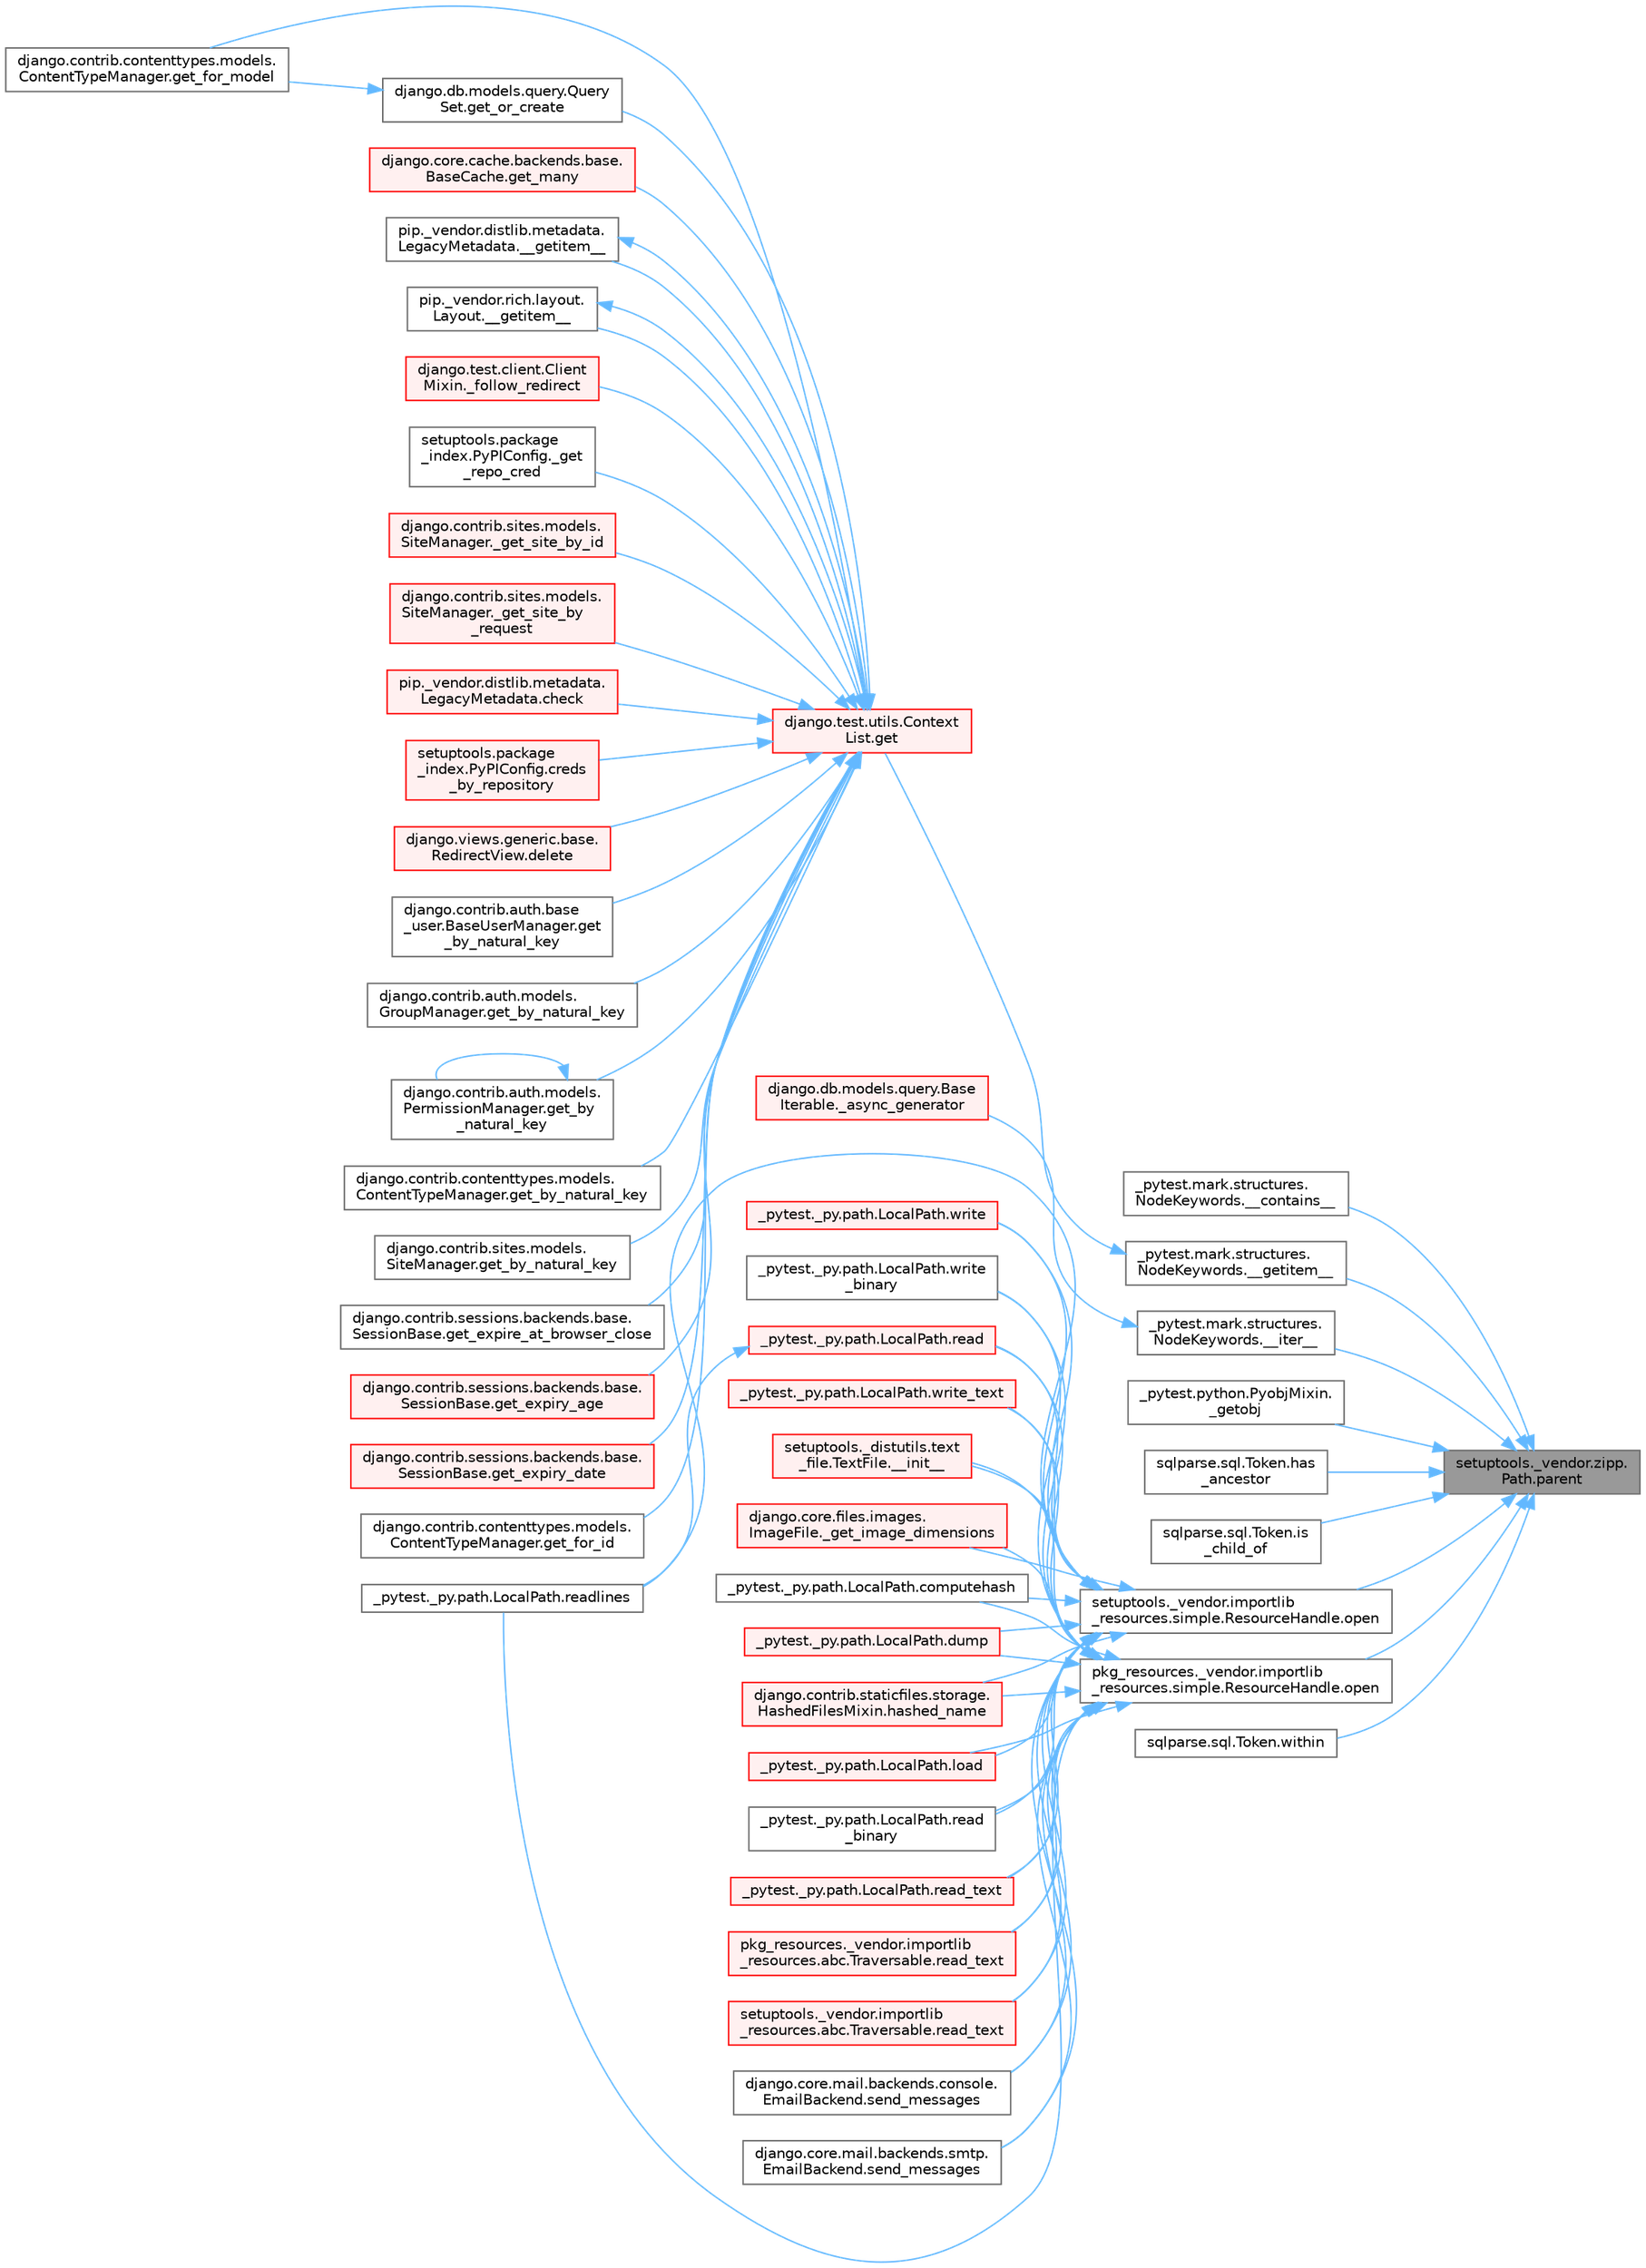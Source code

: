 digraph "setuptools._vendor.zipp.Path.parent"
{
 // LATEX_PDF_SIZE
  bgcolor="transparent";
  edge [fontname=Helvetica,fontsize=10,labelfontname=Helvetica,labelfontsize=10];
  node [fontname=Helvetica,fontsize=10,shape=box,height=0.2,width=0.4];
  rankdir="RL";
  Node1 [id="Node000001",label="setuptools._vendor.zipp.\lPath.parent",height=0.2,width=0.4,color="gray40", fillcolor="grey60", style="filled", fontcolor="black",tooltip=" "];
  Node1 -> Node2 [id="edge1_Node000001_Node000002",dir="back",color="steelblue1",style="solid",tooltip=" "];
  Node2 [id="Node000002",label="_pytest.mark.structures.\lNodeKeywords.__contains__",height=0.2,width=0.4,color="grey40", fillcolor="white", style="filled",URL="$class__pytest_1_1mark_1_1structures_1_1_node_keywords.html#a99f7b4075c37b54491e2c0293fe67419",tooltip=" "];
  Node1 -> Node3 [id="edge2_Node000001_Node000003",dir="back",color="steelblue1",style="solid",tooltip=" "];
  Node3 [id="Node000003",label="_pytest.mark.structures.\lNodeKeywords.__getitem__",height=0.2,width=0.4,color="grey40", fillcolor="white", style="filled",URL="$class__pytest_1_1mark_1_1structures_1_1_node_keywords.html#a6c1cff932f4288e6e135fde7bb0a9de5",tooltip=" "];
  Node3 -> Node4 [id="edge3_Node000003_Node000004",dir="back",color="steelblue1",style="solid",tooltip=" "];
  Node4 [id="Node000004",label="django.test.utils.Context\lList.get",height=0.2,width=0.4,color="red", fillcolor="#FFF0F0", style="filled",URL="$classdjango_1_1test_1_1utils_1_1_context_list.html#a1797663a8ac92f44dcb9ad281a896842",tooltip=" "];
  Node4 -> Node5 [id="edge4_Node000004_Node000005",dir="back",color="steelblue1",style="solid",tooltip=" "];
  Node5 [id="Node000005",label="pip._vendor.distlib.metadata.\lLegacyMetadata.__getitem__",height=0.2,width=0.4,color="grey40", fillcolor="white", style="filled",URL="$classpip_1_1__vendor_1_1distlib_1_1metadata_1_1_legacy_metadata.html#a4bbfa90e12a85ff919edb328c979731c",tooltip=" "];
  Node5 -> Node4 [id="edge5_Node000005_Node000004",dir="back",color="steelblue1",style="solid",tooltip=" "];
  Node4 -> Node6 [id="edge6_Node000004_Node000006",dir="back",color="steelblue1",style="solid",tooltip=" "];
  Node6 [id="Node000006",label="pip._vendor.rich.layout.\lLayout.__getitem__",height=0.2,width=0.4,color="grey40", fillcolor="white", style="filled",URL="$classpip_1_1__vendor_1_1rich_1_1layout_1_1_layout.html#add0ab2d771b738c1d8f491d5fc922238",tooltip=" "];
  Node6 -> Node4 [id="edge7_Node000006_Node000004",dir="back",color="steelblue1",style="solid",tooltip=" "];
  Node4 -> Node7 [id="edge8_Node000004_Node000007",dir="back",color="steelblue1",style="solid",tooltip=" "];
  Node7 [id="Node000007",label="django.test.client.Client\lMixin._follow_redirect",height=0.2,width=0.4,color="red", fillcolor="#FFF0F0", style="filled",URL="$classdjango_1_1test_1_1client_1_1_client_mixin.html#a8ef9c674c0e06268a84a19666287c660",tooltip=" "];
  Node4 -> Node1786 [id="edge9_Node000004_Node001786",dir="back",color="steelblue1",style="solid",tooltip=" "];
  Node1786 [id="Node001786",label="setuptools.package\l_index.PyPIConfig._get\l_repo_cred",height=0.2,width=0.4,color="grey40", fillcolor="white", style="filled",URL="$classsetuptools_1_1package__index_1_1_py_p_i_config.html#ae131b3373b6208486cc5f156eaa7265a",tooltip=" "];
  Node4 -> Node1787 [id="edge10_Node000004_Node001787",dir="back",color="steelblue1",style="solid",tooltip=" "];
  Node1787 [id="Node001787",label="django.contrib.sites.models.\lSiteManager._get_site_by_id",height=0.2,width=0.4,color="red", fillcolor="#FFF0F0", style="filled",URL="$classdjango_1_1contrib_1_1sites_1_1models_1_1_site_manager.html#aa2caa86610079c1d43d51ecd4eeffdfd",tooltip=" "];
  Node4 -> Node1789 [id="edge11_Node000004_Node001789",dir="back",color="steelblue1",style="solid",tooltip=" "];
  Node1789 [id="Node001789",label="django.contrib.sites.models.\lSiteManager._get_site_by\l_request",height=0.2,width=0.4,color="red", fillcolor="#FFF0F0", style="filled",URL="$classdjango_1_1contrib_1_1sites_1_1models_1_1_site_manager.html#afe4ac1f1603e7bc2e95bd348c30e9d81",tooltip=" "];
  Node4 -> Node1790 [id="edge12_Node000004_Node001790",dir="back",color="steelblue1",style="solid",tooltip=" "];
  Node1790 [id="Node001790",label="pip._vendor.distlib.metadata.\lLegacyMetadata.check",height=0.2,width=0.4,color="red", fillcolor="#FFF0F0", style="filled",URL="$classpip_1_1__vendor_1_1distlib_1_1metadata_1_1_legacy_metadata.html#a9f3d75961911af2473c8092d354b3d85",tooltip=" "];
  Node4 -> Node1791 [id="edge13_Node000004_Node001791",dir="back",color="steelblue1",style="solid",tooltip=" "];
  Node1791 [id="Node001791",label="setuptools.package\l_index.PyPIConfig.creds\l_by_repository",height=0.2,width=0.4,color="red", fillcolor="#FFF0F0", style="filled",URL="$classsetuptools_1_1package__index_1_1_py_p_i_config.html#a277b3e89479d171582044b5f9eb920a0",tooltip=" "];
  Node4 -> Node1793 [id="edge14_Node000004_Node001793",dir="back",color="steelblue1",style="solid",tooltip=" "];
  Node1793 [id="Node001793",label="django.views.generic.base.\lRedirectView.delete",height=0.2,width=0.4,color="red", fillcolor="#FFF0F0", style="filled",URL="$classdjango_1_1views_1_1generic_1_1base_1_1_redirect_view.html#a7060a2e85ff141d1950dd42e436fb9f1",tooltip=" "];
  Node4 -> Node1794 [id="edge15_Node000004_Node001794",dir="back",color="steelblue1",style="solid",tooltip=" "];
  Node1794 [id="Node001794",label="django.contrib.auth.base\l_user.BaseUserManager.get\l_by_natural_key",height=0.2,width=0.4,color="grey40", fillcolor="white", style="filled",URL="$classdjango_1_1contrib_1_1auth_1_1base__user_1_1_base_user_manager.html#a9e0cf0e3651ecbe163d9f87b076b0bf9",tooltip=" "];
  Node4 -> Node1795 [id="edge16_Node000004_Node001795",dir="back",color="steelblue1",style="solid",tooltip=" "];
  Node1795 [id="Node001795",label="django.contrib.auth.models.\lGroupManager.get_by_natural_key",height=0.2,width=0.4,color="grey40", fillcolor="white", style="filled",URL="$classdjango_1_1contrib_1_1auth_1_1models_1_1_group_manager.html#af57a9a2ac1ef277ef6f1956f9d25293e",tooltip=" "];
  Node4 -> Node1796 [id="edge17_Node000004_Node001796",dir="back",color="steelblue1",style="solid",tooltip=" "];
  Node1796 [id="Node001796",label="django.contrib.auth.models.\lPermissionManager.get_by\l_natural_key",height=0.2,width=0.4,color="grey40", fillcolor="white", style="filled",URL="$classdjango_1_1contrib_1_1auth_1_1models_1_1_permission_manager.html#a27621698d1bd2b3a2d73dbcd84db0cc3",tooltip=" "];
  Node1796 -> Node1796 [id="edge18_Node001796_Node001796",dir="back",color="steelblue1",style="solid",tooltip=" "];
  Node4 -> Node1797 [id="edge19_Node000004_Node001797",dir="back",color="steelblue1",style="solid",tooltip=" "];
  Node1797 [id="Node001797",label="django.contrib.contenttypes.models.\lContentTypeManager.get_by_natural_key",height=0.2,width=0.4,color="grey40", fillcolor="white", style="filled",URL="$classdjango_1_1contrib_1_1contenttypes_1_1models_1_1_content_type_manager.html#aa19a7b03514cc1871e322fd5aeb2ecbe",tooltip=" "];
  Node4 -> Node1798 [id="edge20_Node000004_Node001798",dir="back",color="steelblue1",style="solid",tooltip=" "];
  Node1798 [id="Node001798",label="django.contrib.sites.models.\lSiteManager.get_by_natural_key",height=0.2,width=0.4,color="grey40", fillcolor="white", style="filled",URL="$classdjango_1_1contrib_1_1sites_1_1models_1_1_site_manager.html#aeb05076243fd13bbdb7e1fe18794269c",tooltip=" "];
  Node4 -> Node1799 [id="edge21_Node000004_Node001799",dir="back",color="steelblue1",style="solid",tooltip=" "];
  Node1799 [id="Node001799",label="django.contrib.sessions.backends.base.\lSessionBase.get_expire_at_browser_close",height=0.2,width=0.4,color="grey40", fillcolor="white", style="filled",URL="$classdjango_1_1contrib_1_1sessions_1_1backends_1_1base_1_1_session_base.html#a84c6c4afda960d505a1b2a7d3f97d75f",tooltip=" "];
  Node4 -> Node1800 [id="edge22_Node000004_Node001800",dir="back",color="steelblue1",style="solid",tooltip=" "];
  Node1800 [id="Node001800",label="django.contrib.sessions.backends.base.\lSessionBase.get_expiry_age",height=0.2,width=0.4,color="red", fillcolor="#FFF0F0", style="filled",URL="$classdjango_1_1contrib_1_1sessions_1_1backends_1_1base_1_1_session_base.html#af853871a0f2af33b0fd38d04e9296e01",tooltip=" "];
  Node4 -> Node1801 [id="edge23_Node000004_Node001801",dir="back",color="steelblue1",style="solid",tooltip=" "];
  Node1801 [id="Node001801",label="django.contrib.sessions.backends.base.\lSessionBase.get_expiry_date",height=0.2,width=0.4,color="red", fillcolor="#FFF0F0", style="filled",URL="$classdjango_1_1contrib_1_1sessions_1_1backends_1_1base_1_1_session_base.html#af87a5a48ca86a64f795e97f3529df849",tooltip=" "];
  Node4 -> Node1803 [id="edge24_Node000004_Node001803",dir="back",color="steelblue1",style="solid",tooltip=" "];
  Node1803 [id="Node001803",label="django.contrib.contenttypes.models.\lContentTypeManager.get_for_id",height=0.2,width=0.4,color="grey40", fillcolor="white", style="filled",URL="$classdjango_1_1contrib_1_1contenttypes_1_1models_1_1_content_type_manager.html#a4f41aa06163cf8140d954a9d9ac0e99f",tooltip=" "];
  Node4 -> Node681 [id="edge25_Node000004_Node000681",dir="back",color="steelblue1",style="solid",tooltip=" "];
  Node681 [id="Node000681",label="django.contrib.contenttypes.models.\lContentTypeManager.get_for_model",height=0.2,width=0.4,color="grey40", fillcolor="white", style="filled",URL="$classdjango_1_1contrib_1_1contenttypes_1_1models_1_1_content_type_manager.html#a1b89bc07df6111e44f749d556f96a414",tooltip=" "];
  Node4 -> Node1804 [id="edge26_Node000004_Node001804",dir="back",color="steelblue1",style="solid",tooltip=" "];
  Node1804 [id="Node001804",label="django.core.cache.backends.base.\lBaseCache.get_many",height=0.2,width=0.4,color="red", fillcolor="#FFF0F0", style="filled",URL="$classdjango_1_1core_1_1cache_1_1backends_1_1base_1_1_base_cache.html#a1d156ab9ced75cecfa673cbee3ac9053",tooltip=" "];
  Node4 -> Node680 [id="edge27_Node000004_Node000680",dir="back",color="steelblue1",style="solid",tooltip=" "];
  Node680 [id="Node000680",label="django.db.models.query.Query\lSet.get_or_create",height=0.2,width=0.4,color="grey40", fillcolor="white", style="filled",URL="$classdjango_1_1db_1_1models_1_1query_1_1_query_set.html#a0f727927ec4d1b9f3087b831cc911c59",tooltip=" "];
  Node680 -> Node681 [id="edge28_Node000680_Node000681",dir="back",color="steelblue1",style="solid",tooltip=" "];
  Node1 -> Node3181 [id="edge29_Node000001_Node003181",dir="back",color="steelblue1",style="solid",tooltip=" "];
  Node3181 [id="Node003181",label="_pytest.mark.structures.\lNodeKeywords.__iter__",height=0.2,width=0.4,color="grey40", fillcolor="white", style="filled",URL="$class__pytest_1_1mark_1_1structures_1_1_node_keywords.html#a002936d689eddd025531deb794ef8743",tooltip=" "];
  Node3181 -> Node56 [id="edge30_Node003181_Node000056",dir="back",color="steelblue1",style="solid",tooltip=" "];
  Node56 [id="Node000056",label="django.db.models.query.Base\lIterable._async_generator",height=0.2,width=0.4,color="red", fillcolor="#FFF0F0", style="filled",URL="$classdjango_1_1db_1_1models_1_1query_1_1_base_iterable.html#a3ecc2267976bc6628d1fe84d78355144",tooltip=" "];
  Node1 -> Node3182 [id="edge31_Node000001_Node003182",dir="back",color="steelblue1",style="solid",tooltip=" "];
  Node3182 [id="Node003182",label="_pytest.python.PyobjMixin.\l_getobj",height=0.2,width=0.4,color="grey40", fillcolor="white", style="filled",URL="$class__pytest_1_1python_1_1_pyobj_mixin.html#ae2b18e0b87a9a7c13c14a0d3d43b72d4",tooltip=" "];
  Node1 -> Node3183 [id="edge32_Node000001_Node003183",dir="back",color="steelblue1",style="solid",tooltip=" "];
  Node3183 [id="Node003183",label="sqlparse.sql.Token.has\l_ancestor",height=0.2,width=0.4,color="grey40", fillcolor="white", style="filled",URL="$classsqlparse_1_1sql_1_1_token.html#af3cd2df823fa565662405abd0d575fdc",tooltip=" "];
  Node1 -> Node3184 [id="edge33_Node000001_Node003184",dir="back",color="steelblue1",style="solid",tooltip=" "];
  Node3184 [id="Node003184",label="sqlparse.sql.Token.is\l_child_of",height=0.2,width=0.4,color="grey40", fillcolor="white", style="filled",URL="$classsqlparse_1_1sql_1_1_token.html#ae04d0ecadbbc7bcf902bf1ca1b33f1ef",tooltip=" "];
  Node1 -> Node2087 [id="edge34_Node000001_Node002087",dir="back",color="steelblue1",style="solid",tooltip=" "];
  Node2087 [id="Node002087",label="pkg_resources._vendor.importlib\l_resources.simple.ResourceHandle.open",height=0.2,width=0.4,color="grey40", fillcolor="white", style="filled",URL="$classpkg__resources_1_1__vendor_1_1importlib__resources_1_1simple_1_1_resource_handle.html#a1544d084d2972991077975104f50d515",tooltip=" "];
  Node2087 -> Node60 [id="edge35_Node002087_Node000060",dir="back",color="steelblue1",style="solid",tooltip=" "];
  Node60 [id="Node000060",label="setuptools._distutils.text\l_file.TextFile.__init__",height=0.2,width=0.4,color="red", fillcolor="#FFF0F0", style="filled",URL="$classsetuptools_1_1__distutils_1_1text__file_1_1_text_file.html#aeb26f34e394b4e658295391382cc8813",tooltip=" "];
  Node2087 -> Node92 [id="edge36_Node002087_Node000092",dir="back",color="steelblue1",style="solid",tooltip=" "];
  Node92 [id="Node000092",label="django.core.files.images.\lImageFile._get_image_dimensions",height=0.2,width=0.4,color="red", fillcolor="#FFF0F0", style="filled",URL="$classdjango_1_1core_1_1files_1_1images_1_1_image_file.html#a2832e2235f63c851f4652a4ea59ec924",tooltip=" "];
  Node2087 -> Node777 [id="edge37_Node002087_Node000777",dir="back",color="steelblue1",style="solid",tooltip=" "];
  Node777 [id="Node000777",label="_pytest._py.path.LocalPath.computehash",height=0.2,width=0.4,color="grey40", fillcolor="white", style="filled",URL="$class__pytest_1_1__py_1_1path_1_1_local_path.html#aa82d067bed26e6655d315d858254160b",tooltip=" "];
  Node2087 -> Node778 [id="edge38_Node002087_Node000778",dir="back",color="steelblue1",style="solid",tooltip=" "];
  Node778 [id="Node000778",label="_pytest._py.path.LocalPath.dump",height=0.2,width=0.4,color="red", fillcolor="#FFF0F0", style="filled",URL="$class__pytest_1_1__py_1_1path_1_1_local_path.html#a2f45e7b54f2823ed6746a19107ae68b4",tooltip=" "];
  Node2087 -> Node575 [id="edge39_Node002087_Node000575",dir="back",color="steelblue1",style="solid",tooltip=" "];
  Node575 [id="Node000575",label="django.contrib.staticfiles.storage.\lHashedFilesMixin.hashed_name",height=0.2,width=0.4,color="red", fillcolor="#FFF0F0", style="filled",URL="$classdjango_1_1contrib_1_1staticfiles_1_1storage_1_1_hashed_files_mixin.html#aa30283e5d1a2177cf975b44ae95e45e4",tooltip=" "];
  Node2087 -> Node780 [id="edge40_Node002087_Node000780",dir="back",color="steelblue1",style="solid",tooltip=" "];
  Node780 [id="Node000780",label="_pytest._py.path.LocalPath.load",height=0.2,width=0.4,color="red", fillcolor="#FFF0F0", style="filled",URL="$class__pytest_1_1__py_1_1path_1_1_local_path.html#a284b118886fe9a033c146647826faf72",tooltip=" "];
  Node2087 -> Node781 [id="edge41_Node002087_Node000781",dir="back",color="steelblue1",style="solid",tooltip=" "];
  Node781 [id="Node000781",label="_pytest._py.path.LocalPath.read",height=0.2,width=0.4,color="red", fillcolor="#FFF0F0", style="filled",URL="$class__pytest_1_1__py_1_1path_1_1_local_path.html#a8640b65f715ce8a258379deb78a68fd8",tooltip=" "];
  Node781 -> Node1068 [id="edge42_Node000781_Node001068",dir="back",color="steelblue1",style="solid",tooltip=" "];
  Node1068 [id="Node001068",label="_pytest._py.path.LocalPath.readlines",height=0.2,width=0.4,color="grey40", fillcolor="white", style="filled",URL="$class__pytest_1_1__py_1_1path_1_1_local_path.html#ab4ae86092b85919c6d43e793d049c3b3",tooltip=" "];
  Node2087 -> Node817 [id="edge43_Node002087_Node000817",dir="back",color="steelblue1",style="solid",tooltip=" "];
  Node817 [id="Node000817",label="_pytest._py.path.LocalPath.read\l_binary",height=0.2,width=0.4,color="grey40", fillcolor="white", style="filled",URL="$class__pytest_1_1__py_1_1path_1_1_local_path.html#adc47986c47c70f2b5889b85af157cd59",tooltip=" "];
  Node2087 -> Node818 [id="edge44_Node002087_Node000818",dir="back",color="steelblue1",style="solid",tooltip=" "];
  Node818 [id="Node000818",label="_pytest._py.path.LocalPath.read_text",height=0.2,width=0.4,color="red", fillcolor="#FFF0F0", style="filled",URL="$class__pytest_1_1__py_1_1path_1_1_local_path.html#aea3efa14b998c32e27f6604263858398",tooltip=" "];
  Node2087 -> Node1092 [id="edge45_Node002087_Node001092",dir="back",color="steelblue1",style="solid",tooltip=" "];
  Node1092 [id="Node001092",label="pkg_resources._vendor.importlib\l_resources.abc.Traversable.read_text",height=0.2,width=0.4,color="red", fillcolor="#FFF0F0", style="filled",URL="$classpkg__resources_1_1__vendor_1_1importlib__resources_1_1abc_1_1_traversable.html#a2fa0982edeea4b5f1a38953c1d81f10b",tooltip=" "];
  Node2087 -> Node1341 [id="edge46_Node002087_Node001341",dir="back",color="steelblue1",style="solid",tooltip=" "];
  Node1341 [id="Node001341",label="setuptools._vendor.importlib\l_resources.abc.Traversable.read_text",height=0.2,width=0.4,color="red", fillcolor="#FFF0F0", style="filled",URL="$classsetuptools_1_1__vendor_1_1importlib__resources_1_1abc_1_1_traversable.html#aee408e70fdcc58915b97b67f3dd981a3",tooltip=" "];
  Node2087 -> Node1068 [id="edge47_Node002087_Node001068",dir="back",color="steelblue1",style="solid",tooltip=" "];
  Node2087 -> Node1342 [id="edge48_Node002087_Node001342",dir="back",color="steelblue1",style="solid",tooltip=" "];
  Node1342 [id="Node001342",label="django.core.mail.backends.console.\lEmailBackend.send_messages",height=0.2,width=0.4,color="grey40", fillcolor="white", style="filled",URL="$classdjango_1_1core_1_1mail_1_1backends_1_1console_1_1_email_backend.html#ae3c7f922df87a228638e98cbb97a3deb",tooltip=" "];
  Node2087 -> Node1343 [id="edge49_Node002087_Node001343",dir="back",color="steelblue1",style="solid",tooltip=" "];
  Node1343 [id="Node001343",label="django.core.mail.backends.smtp.\lEmailBackend.send_messages",height=0.2,width=0.4,color="grey40", fillcolor="white", style="filled",URL="$classdjango_1_1core_1_1mail_1_1backends_1_1smtp_1_1_email_backend.html#a0d829964e867581b24047266e5c3dca6",tooltip=" "];
  Node2087 -> Node1344 [id="edge50_Node002087_Node001344",dir="back",color="steelblue1",style="solid",tooltip=" "];
  Node1344 [id="Node001344",label="_pytest._py.path.LocalPath.write",height=0.2,width=0.4,color="red", fillcolor="#FFF0F0", style="filled",URL="$class__pytest_1_1__py_1_1path_1_1_local_path.html#a8f782fcf3e7b991a42259724f3d25de2",tooltip=" "];
  Node2087 -> Node1345 [id="edge51_Node002087_Node001345",dir="back",color="steelblue1",style="solid",tooltip=" "];
  Node1345 [id="Node001345",label="_pytest._py.path.LocalPath.write\l_binary",height=0.2,width=0.4,color="grey40", fillcolor="white", style="filled",URL="$class__pytest_1_1__py_1_1path_1_1_local_path.html#a7534a4f27649c991dcbf86175776d5d9",tooltip=" "];
  Node2087 -> Node1346 [id="edge52_Node002087_Node001346",dir="back",color="steelblue1",style="solid",tooltip=" "];
  Node1346 [id="Node001346",label="_pytest._py.path.LocalPath.write_text",height=0.2,width=0.4,color="red", fillcolor="#FFF0F0", style="filled",URL="$class__pytest_1_1__py_1_1path_1_1_local_path.html#aa5dd623ba884ffb1a61b8a65bfb38d1f",tooltip=" "];
  Node1 -> Node2089 [id="edge53_Node000001_Node002089",dir="back",color="steelblue1",style="solid",tooltip=" "];
  Node2089 [id="Node002089",label="setuptools._vendor.importlib\l_resources.simple.ResourceHandle.open",height=0.2,width=0.4,color="grey40", fillcolor="white", style="filled",URL="$classsetuptools_1_1__vendor_1_1importlib__resources_1_1simple_1_1_resource_handle.html#abbfb7b16f37e2ab8a50ba8b5f8259eea",tooltip=" "];
  Node2089 -> Node60 [id="edge54_Node002089_Node000060",dir="back",color="steelblue1",style="solid",tooltip=" "];
  Node2089 -> Node92 [id="edge55_Node002089_Node000092",dir="back",color="steelblue1",style="solid",tooltip=" "];
  Node2089 -> Node777 [id="edge56_Node002089_Node000777",dir="back",color="steelblue1",style="solid",tooltip=" "];
  Node2089 -> Node778 [id="edge57_Node002089_Node000778",dir="back",color="steelblue1",style="solid",tooltip=" "];
  Node2089 -> Node575 [id="edge58_Node002089_Node000575",dir="back",color="steelblue1",style="solid",tooltip=" "];
  Node2089 -> Node780 [id="edge59_Node002089_Node000780",dir="back",color="steelblue1",style="solid",tooltip=" "];
  Node2089 -> Node781 [id="edge60_Node002089_Node000781",dir="back",color="steelblue1",style="solid",tooltip=" "];
  Node2089 -> Node817 [id="edge61_Node002089_Node000817",dir="back",color="steelblue1",style="solid",tooltip=" "];
  Node2089 -> Node818 [id="edge62_Node002089_Node000818",dir="back",color="steelblue1",style="solid",tooltip=" "];
  Node2089 -> Node1092 [id="edge63_Node002089_Node001092",dir="back",color="steelblue1",style="solid",tooltip=" "];
  Node2089 -> Node1341 [id="edge64_Node002089_Node001341",dir="back",color="steelblue1",style="solid",tooltip=" "];
  Node2089 -> Node1068 [id="edge65_Node002089_Node001068",dir="back",color="steelblue1",style="solid",tooltip=" "];
  Node2089 -> Node1342 [id="edge66_Node002089_Node001342",dir="back",color="steelblue1",style="solid",tooltip=" "];
  Node2089 -> Node1343 [id="edge67_Node002089_Node001343",dir="back",color="steelblue1",style="solid",tooltip=" "];
  Node2089 -> Node1344 [id="edge68_Node002089_Node001344",dir="back",color="steelblue1",style="solid",tooltip=" "];
  Node2089 -> Node1345 [id="edge69_Node002089_Node001345",dir="back",color="steelblue1",style="solid",tooltip=" "];
  Node2089 -> Node1346 [id="edge70_Node002089_Node001346",dir="back",color="steelblue1",style="solid",tooltip=" "];
  Node1 -> Node3185 [id="edge71_Node000001_Node003185",dir="back",color="steelblue1",style="solid",tooltip=" "];
  Node3185 [id="Node003185",label="sqlparse.sql.Token.within",height=0.2,width=0.4,color="grey40", fillcolor="white", style="filled",URL="$classsqlparse_1_1sql_1_1_token.html#a75ba96fcee19efa8b15e655a4cb944af",tooltip=" "];
}
